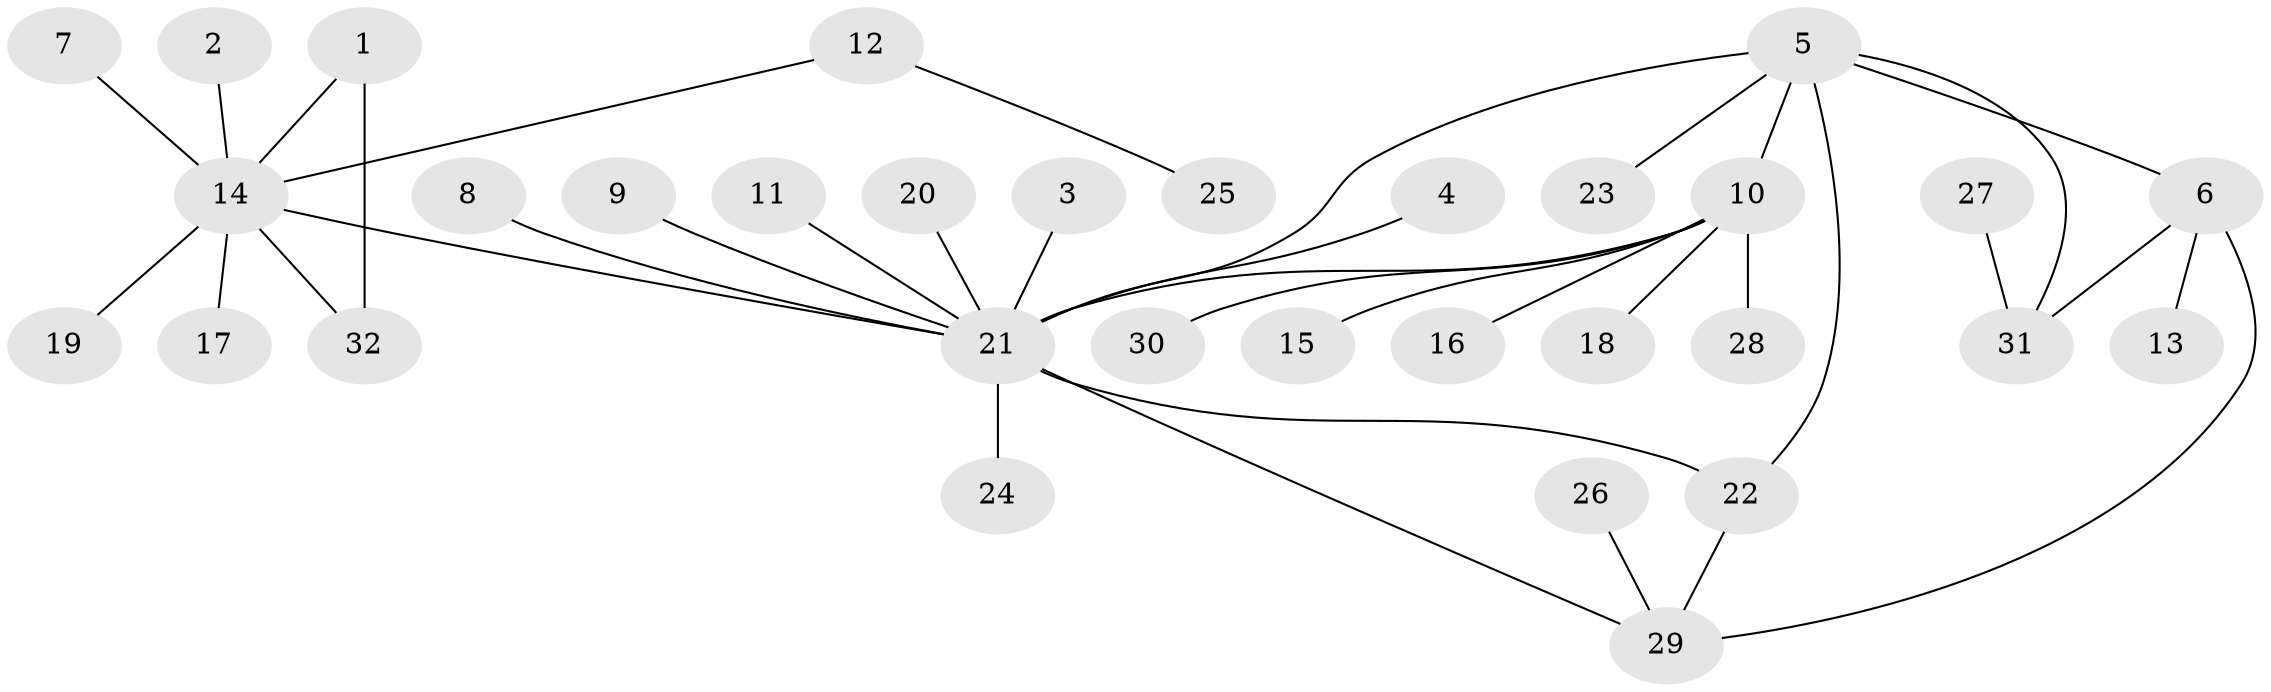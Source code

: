 // original degree distribution, {10: 0.015625, 14: 0.015625, 2: 0.171875, 9: 0.015625, 3: 0.15625, 5: 0.015625, 1: 0.5625, 4: 0.046875}
// Generated by graph-tools (version 1.1) at 2025/01/03/09/25 03:01:44]
// undirected, 32 vertices, 37 edges
graph export_dot {
graph [start="1"]
  node [color=gray90,style=filled];
  1;
  2;
  3;
  4;
  5;
  6;
  7;
  8;
  9;
  10;
  11;
  12;
  13;
  14;
  15;
  16;
  17;
  18;
  19;
  20;
  21;
  22;
  23;
  24;
  25;
  26;
  27;
  28;
  29;
  30;
  31;
  32;
  1 -- 14 [weight=1.0];
  1 -- 32 [weight=1.0];
  2 -- 14 [weight=1.0];
  3 -- 21 [weight=1.0];
  4 -- 21 [weight=1.0];
  5 -- 6 [weight=1.0];
  5 -- 10 [weight=1.0];
  5 -- 21 [weight=1.0];
  5 -- 22 [weight=1.0];
  5 -- 23 [weight=1.0];
  5 -- 31 [weight=1.0];
  6 -- 13 [weight=1.0];
  6 -- 29 [weight=1.0];
  6 -- 31 [weight=1.0];
  7 -- 14 [weight=1.0];
  8 -- 21 [weight=1.0];
  9 -- 21 [weight=1.0];
  10 -- 15 [weight=1.0];
  10 -- 16 [weight=1.0];
  10 -- 18 [weight=1.0];
  10 -- 21 [weight=1.0];
  10 -- 28 [weight=1.0];
  10 -- 30 [weight=1.0];
  11 -- 21 [weight=1.0];
  12 -- 14 [weight=1.0];
  12 -- 25 [weight=1.0];
  14 -- 17 [weight=1.0];
  14 -- 19 [weight=1.0];
  14 -- 21 [weight=1.0];
  14 -- 32 [weight=1.0];
  20 -- 21 [weight=1.0];
  21 -- 22 [weight=1.0];
  21 -- 24 [weight=1.0];
  21 -- 29 [weight=1.0];
  22 -- 29 [weight=1.0];
  26 -- 29 [weight=1.0];
  27 -- 31 [weight=1.0];
}
